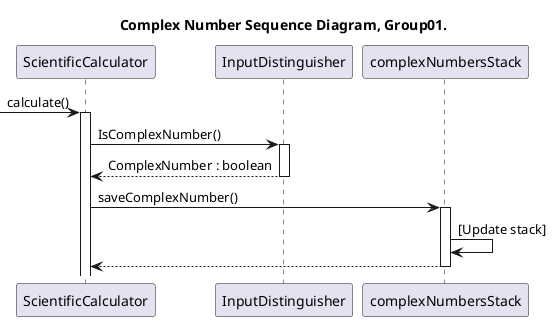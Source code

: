 @startuml SequenceDiagram

title Complex Number Sequence Diagram, Group01.

participant ScientificCalculator as calc
participant InputDistinguisher as input
participant complexNumbersStack as num_stack


-> calc:calculate()
activate calc

calc -> input : IsComplexNumber()
activate input
input --> calc : ComplexNumber : boolean
deactivate input

calc -> num_stack : saveComplexNumber()
activate num_stack
num_stack -> num_stack : [Update stack]
num_stack --> calc
deactivate num_stack

@enduml